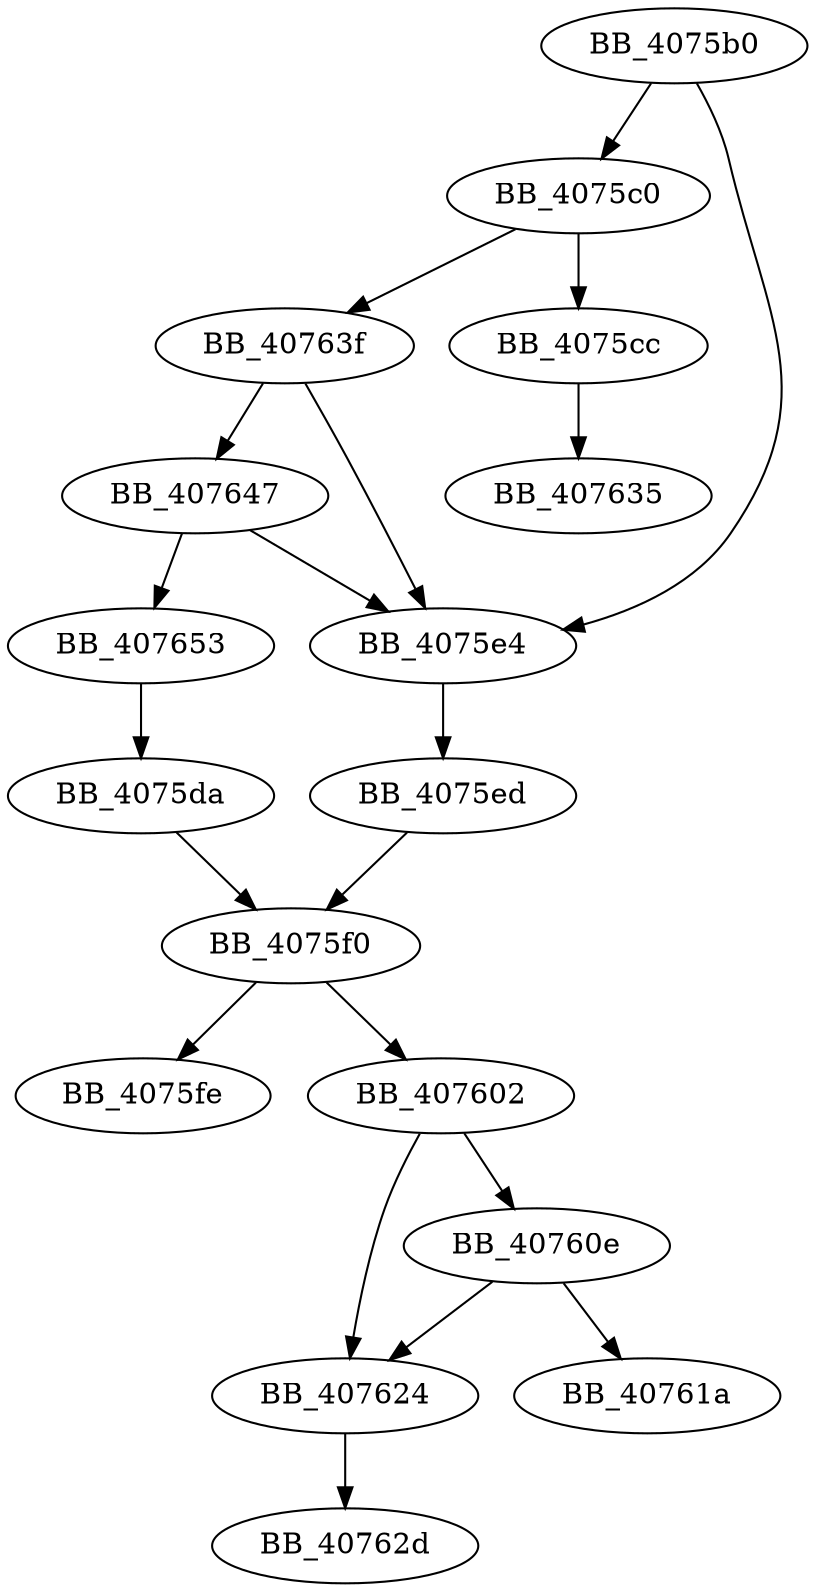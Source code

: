 DiGraph sub_4075B0{
BB_4075b0->BB_4075c0
BB_4075b0->BB_4075e4
BB_4075c0->BB_4075cc
BB_4075c0->BB_40763f
BB_4075cc->BB_407635
BB_4075da->BB_4075f0
BB_4075e4->BB_4075ed
BB_4075ed->BB_4075f0
BB_4075f0->BB_4075fe
BB_4075f0->BB_407602
BB_407602->BB_40760e
BB_407602->BB_407624
BB_40760e->BB_40761a
BB_40760e->BB_407624
BB_407624->BB_40762d
BB_40763f->BB_4075e4
BB_40763f->BB_407647
BB_407647->BB_4075e4
BB_407647->BB_407653
BB_407653->BB_4075da
}
